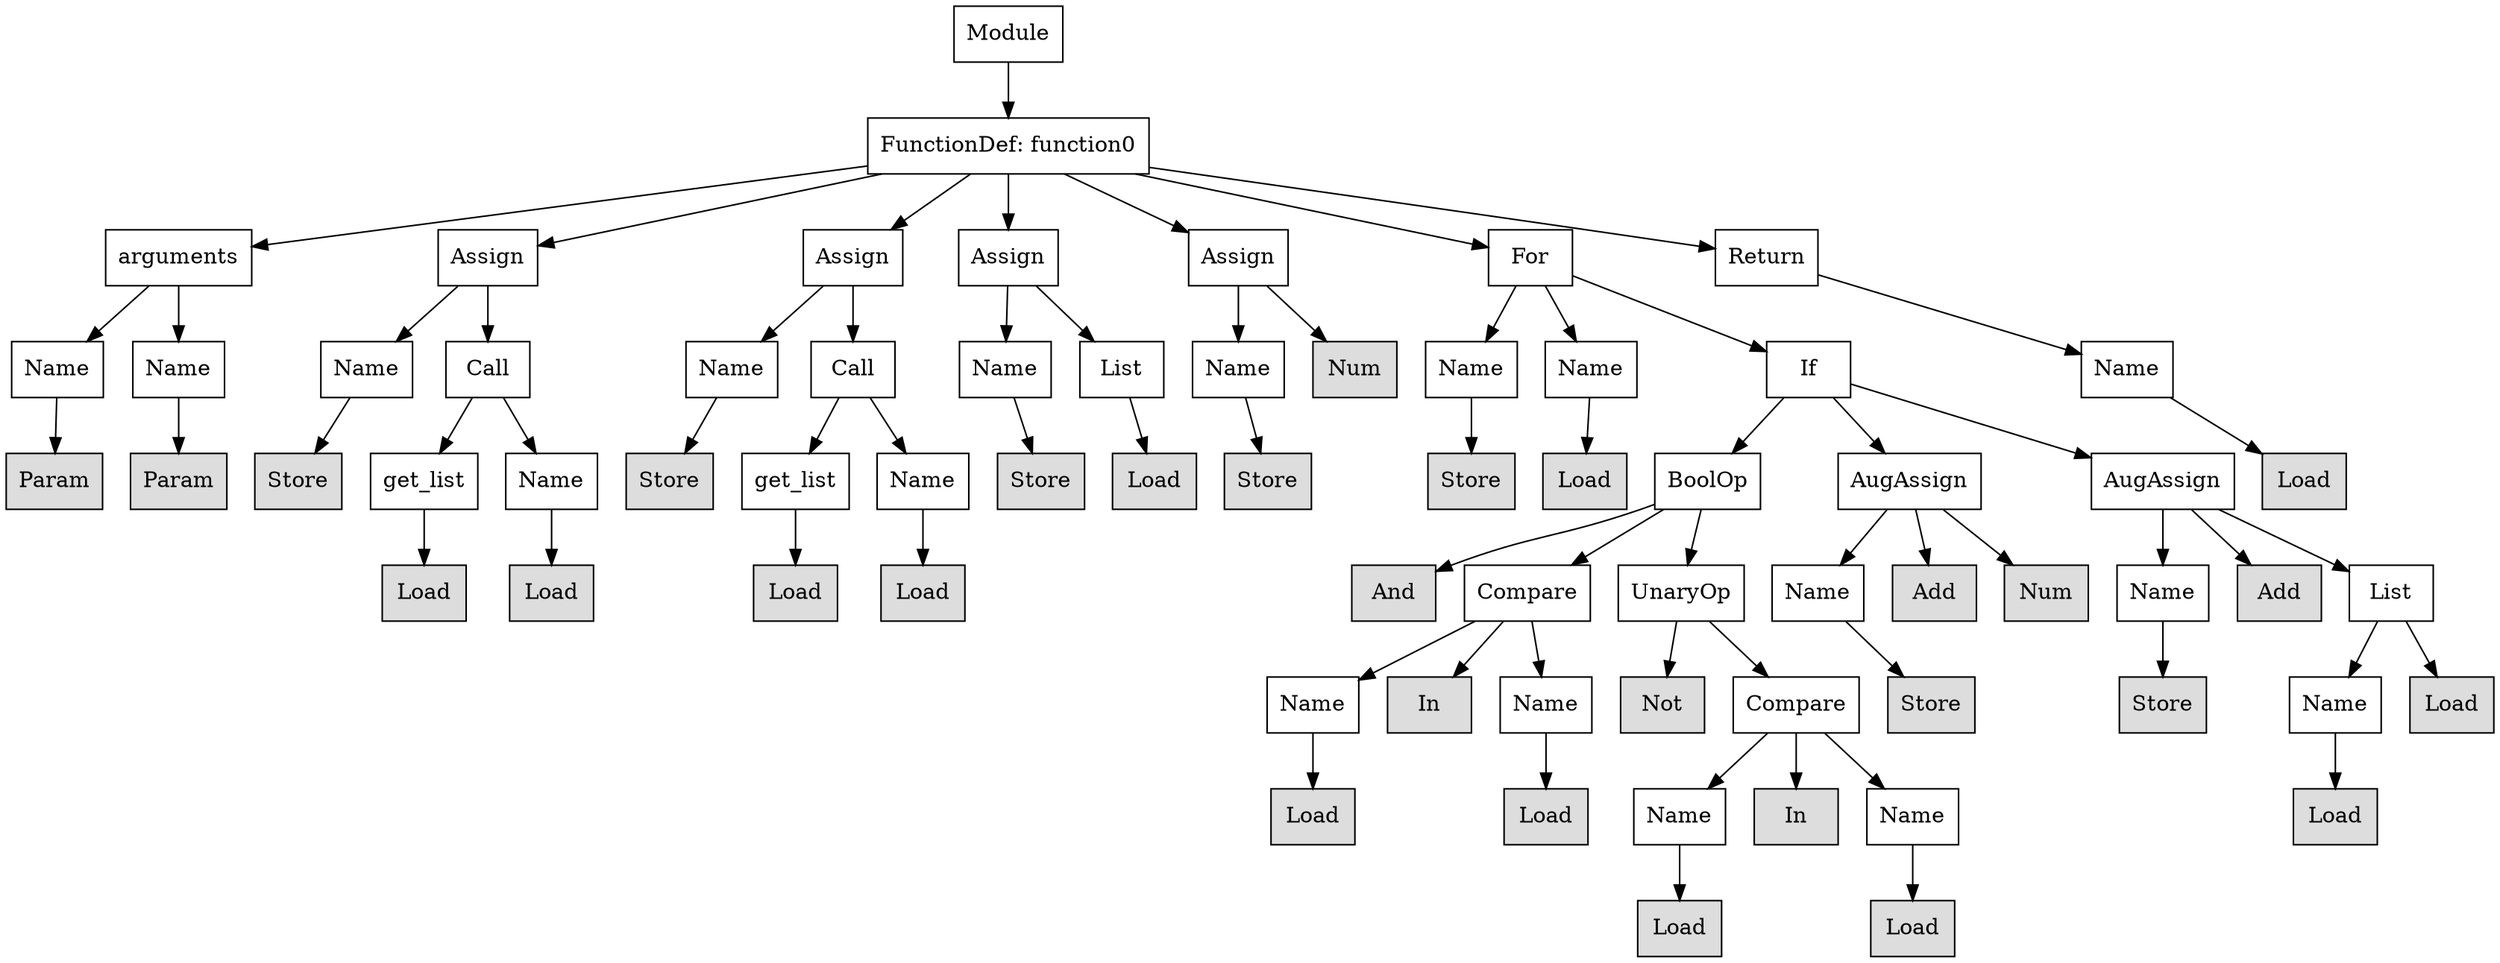 digraph G {
n0 [shape=rect, label="Module"];
n1 [shape=rect, label="FunctionDef: function0"];
n2 [shape=rect, label="arguments"];
n3 [shape=rect, label="Assign"];
n4 [shape=rect, label="Assign"];
n5 [shape=rect, label="Assign"];
n6 [shape=rect, label="Assign"];
n7 [shape=rect, label="For"];
n8 [shape=rect, label="Return"];
n9 [shape=rect, label="Name"];
n10 [shape=rect, label="Name"];
n11 [shape=rect, label="Name"];
n12 [shape=rect, label="Call"];
n13 [shape=rect, label="Name"];
n14 [shape=rect, label="Call"];
n15 [shape=rect, label="Name"];
n16 [shape=rect, label="List"];
n17 [shape=rect, label="Name"];
n18 [shape=rect, label="Num" style="filled" fillcolor="#dddddd"];
n19 [shape=rect, label="Name"];
n20 [shape=rect, label="Name"];
n21 [shape=rect, label="If"];
n22 [shape=rect, label="Name"];
n23 [shape=rect, label="Param" style="filled" fillcolor="#dddddd"];
n24 [shape=rect, label="Param" style="filled" fillcolor="#dddddd"];
n25 [shape=rect, label="Store" style="filled" fillcolor="#dddddd"];
n26 [shape=rect, label="get_list"];
n27 [shape=rect, label="Name"];
n28 [shape=rect, label="Store" style="filled" fillcolor="#dddddd"];
n29 [shape=rect, label="get_list"];
n30 [shape=rect, label="Name"];
n31 [shape=rect, label="Store" style="filled" fillcolor="#dddddd"];
n32 [shape=rect, label="Load" style="filled" fillcolor="#dddddd"];
n33 [shape=rect, label="Store" style="filled" fillcolor="#dddddd"];
n34 [shape=rect, label="Store" style="filled" fillcolor="#dddddd"];
n35 [shape=rect, label="Load" style="filled" fillcolor="#dddddd"];
n36 [shape=rect, label="BoolOp"];
n37 [shape=rect, label="AugAssign"];
n38 [shape=rect, label="AugAssign"];
n39 [shape=rect, label="Load" style="filled" fillcolor="#dddddd"];
n40 [shape=rect, label="Load" style="filled" fillcolor="#dddddd"];
n41 [shape=rect, label="Load" style="filled" fillcolor="#dddddd"];
n42 [shape=rect, label="Load" style="filled" fillcolor="#dddddd"];
n43 [shape=rect, label="Load" style="filled" fillcolor="#dddddd"];
n44 [shape=rect, label="And" style="filled" fillcolor="#dddddd"];
n45 [shape=rect, label="Compare"];
n46 [shape=rect, label="UnaryOp"];
n47 [shape=rect, label="Name"];
n48 [shape=rect, label="Add" style="filled" fillcolor="#dddddd"];
n49 [shape=rect, label="Num" style="filled" fillcolor="#dddddd"];
n50 [shape=rect, label="Name"];
n51 [shape=rect, label="Add" style="filled" fillcolor="#dddddd"];
n52 [shape=rect, label="List"];
n53 [shape=rect, label="Name"];
n54 [shape=rect, label="In" style="filled" fillcolor="#dddddd"];
n55 [shape=rect, label="Name"];
n56 [shape=rect, label="Not" style="filled" fillcolor="#dddddd"];
n57 [shape=rect, label="Compare"];
n58 [shape=rect, label="Store" style="filled" fillcolor="#dddddd"];
n59 [shape=rect, label="Store" style="filled" fillcolor="#dddddd"];
n60 [shape=rect, label="Name"];
n61 [shape=rect, label="Load" style="filled" fillcolor="#dddddd"];
n62 [shape=rect, label="Load" style="filled" fillcolor="#dddddd"];
n63 [shape=rect, label="Load" style="filled" fillcolor="#dddddd"];
n64 [shape=rect, label="Name"];
n65 [shape=rect, label="In" style="filled" fillcolor="#dddddd"];
n66 [shape=rect, label="Name"];
n67 [shape=rect, label="Load" style="filled" fillcolor="#dddddd"];
n68 [shape=rect, label="Load" style="filled" fillcolor="#dddddd"];
n69 [shape=rect, label="Load" style="filled" fillcolor="#dddddd"];
n0 -> n1;
n1 -> n2;
n1 -> n3;
n1 -> n4;
n1 -> n5;
n1 -> n6;
n1 -> n7;
n1 -> n8;
n2 -> n9;
n2 -> n10;
n3 -> n11;
n3 -> n12;
n4 -> n13;
n4 -> n14;
n5 -> n15;
n5 -> n16;
n6 -> n17;
n6 -> n18;
n7 -> n19;
n7 -> n20;
n7 -> n21;
n8 -> n22;
n9 -> n23;
n10 -> n24;
n11 -> n25;
n12 -> n26;
n12 -> n27;
n13 -> n28;
n14 -> n29;
n14 -> n30;
n15 -> n31;
n16 -> n32;
n17 -> n33;
n19 -> n34;
n20 -> n35;
n21 -> n36;
n21 -> n37;
n21 -> n38;
n22 -> n39;
n26 -> n40;
n27 -> n41;
n29 -> n42;
n30 -> n43;
n36 -> n44;
n36 -> n45;
n36 -> n46;
n37 -> n47;
n37 -> n48;
n37 -> n49;
n38 -> n50;
n38 -> n51;
n38 -> n52;
n45 -> n53;
n45 -> n54;
n45 -> n55;
n46 -> n56;
n46 -> n57;
n47 -> n58;
n50 -> n59;
n52 -> n60;
n52 -> n61;
n53 -> n62;
n55 -> n63;
n57 -> n64;
n57 -> n65;
n57 -> n66;
n60 -> n67;
n64 -> n68;
n66 -> n69;
}
